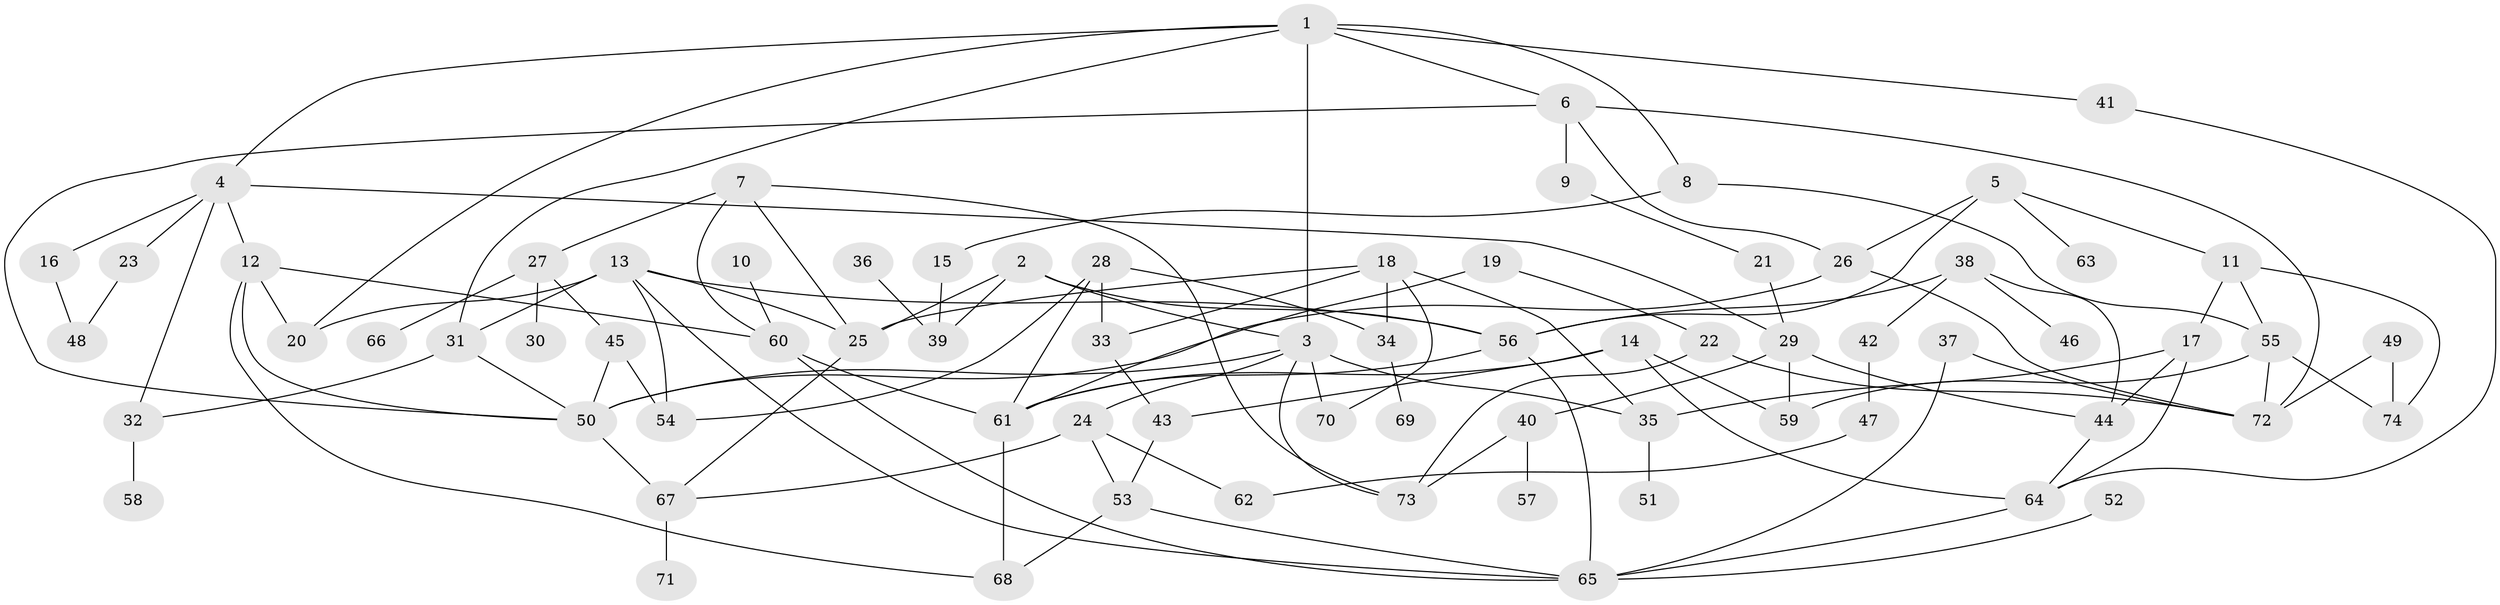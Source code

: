 // original degree distribution, {7: 0.024390243902439025, 5: 0.04878048780487805, 4: 0.17073170731707318, 6: 0.04065040650406504, 2: 0.2764227642276423, 3: 0.21951219512195122, 1: 0.21138211382113822, 8: 0.008130081300813009}
// Generated by graph-tools (version 1.1) at 2025/36/03/04/25 23:36:04]
// undirected, 74 vertices, 124 edges
graph export_dot {
  node [color=gray90,style=filled];
  1;
  2;
  3;
  4;
  5;
  6;
  7;
  8;
  9;
  10;
  11;
  12;
  13;
  14;
  15;
  16;
  17;
  18;
  19;
  20;
  21;
  22;
  23;
  24;
  25;
  26;
  27;
  28;
  29;
  30;
  31;
  32;
  33;
  34;
  35;
  36;
  37;
  38;
  39;
  40;
  41;
  42;
  43;
  44;
  45;
  46;
  47;
  48;
  49;
  50;
  51;
  52;
  53;
  54;
  55;
  56;
  57;
  58;
  59;
  60;
  61;
  62;
  63;
  64;
  65;
  66;
  67;
  68;
  69;
  70;
  71;
  72;
  73;
  74;
  1 -- 3 [weight=1.0];
  1 -- 4 [weight=1.0];
  1 -- 6 [weight=1.0];
  1 -- 8 [weight=1.0];
  1 -- 20 [weight=1.0];
  1 -- 31 [weight=1.0];
  1 -- 41 [weight=1.0];
  2 -- 3 [weight=1.0];
  2 -- 25 [weight=1.0];
  2 -- 39 [weight=1.0];
  2 -- 56 [weight=1.0];
  3 -- 24 [weight=1.0];
  3 -- 35 [weight=1.0];
  3 -- 50 [weight=1.0];
  3 -- 70 [weight=1.0];
  3 -- 73 [weight=1.0];
  4 -- 12 [weight=1.0];
  4 -- 16 [weight=1.0];
  4 -- 23 [weight=1.0];
  4 -- 29 [weight=1.0];
  4 -- 32 [weight=1.0];
  5 -- 11 [weight=1.0];
  5 -- 26 [weight=1.0];
  5 -- 56 [weight=1.0];
  5 -- 63 [weight=1.0];
  6 -- 9 [weight=1.0];
  6 -- 26 [weight=1.0];
  6 -- 50 [weight=1.0];
  6 -- 72 [weight=1.0];
  7 -- 25 [weight=1.0];
  7 -- 27 [weight=1.0];
  7 -- 60 [weight=1.0];
  7 -- 73 [weight=1.0];
  8 -- 15 [weight=1.0];
  8 -- 55 [weight=1.0];
  9 -- 21 [weight=1.0];
  10 -- 60 [weight=1.0];
  11 -- 17 [weight=1.0];
  11 -- 55 [weight=1.0];
  11 -- 74 [weight=1.0];
  12 -- 20 [weight=1.0];
  12 -- 50 [weight=1.0];
  12 -- 60 [weight=1.0];
  12 -- 68 [weight=1.0];
  13 -- 20 [weight=1.0];
  13 -- 25 [weight=1.0];
  13 -- 31 [weight=1.0];
  13 -- 54 [weight=1.0];
  13 -- 56 [weight=1.0];
  13 -- 65 [weight=1.0];
  14 -- 43 [weight=1.0];
  14 -- 59 [weight=1.0];
  14 -- 61 [weight=1.0];
  14 -- 64 [weight=1.0];
  15 -- 39 [weight=1.0];
  16 -- 48 [weight=1.0];
  17 -- 35 [weight=1.0];
  17 -- 44 [weight=1.0];
  17 -- 64 [weight=1.0];
  18 -- 25 [weight=1.0];
  18 -- 33 [weight=1.0];
  18 -- 34 [weight=1.0];
  18 -- 35 [weight=1.0];
  18 -- 70 [weight=1.0];
  19 -- 22 [weight=1.0];
  19 -- 61 [weight=1.0];
  21 -- 29 [weight=2.0];
  22 -- 72 [weight=1.0];
  22 -- 73 [weight=1.0];
  23 -- 48 [weight=1.0];
  24 -- 53 [weight=1.0];
  24 -- 62 [weight=1.0];
  24 -- 67 [weight=1.0];
  25 -- 67 [weight=1.0];
  26 -- 50 [weight=1.0];
  26 -- 72 [weight=1.0];
  27 -- 30 [weight=1.0];
  27 -- 45 [weight=1.0];
  27 -- 66 [weight=1.0];
  28 -- 33 [weight=1.0];
  28 -- 34 [weight=1.0];
  28 -- 54 [weight=1.0];
  28 -- 61 [weight=1.0];
  29 -- 40 [weight=1.0];
  29 -- 44 [weight=1.0];
  29 -- 59 [weight=1.0];
  31 -- 32 [weight=1.0];
  31 -- 50 [weight=1.0];
  32 -- 58 [weight=1.0];
  33 -- 43 [weight=1.0];
  34 -- 69 [weight=1.0];
  35 -- 51 [weight=1.0];
  36 -- 39 [weight=1.0];
  37 -- 65 [weight=1.0];
  37 -- 72 [weight=1.0];
  38 -- 42 [weight=1.0];
  38 -- 44 [weight=1.0];
  38 -- 46 [weight=1.0];
  38 -- 56 [weight=1.0];
  40 -- 57 [weight=1.0];
  40 -- 73 [weight=1.0];
  41 -- 64 [weight=1.0];
  42 -- 47 [weight=1.0];
  43 -- 53 [weight=1.0];
  44 -- 64 [weight=1.0];
  45 -- 50 [weight=1.0];
  45 -- 54 [weight=1.0];
  47 -- 62 [weight=1.0];
  49 -- 72 [weight=1.0];
  49 -- 74 [weight=1.0];
  50 -- 67 [weight=1.0];
  52 -- 65 [weight=1.0];
  53 -- 65 [weight=1.0];
  53 -- 68 [weight=1.0];
  55 -- 59 [weight=1.0];
  55 -- 72 [weight=1.0];
  55 -- 74 [weight=1.0];
  56 -- 61 [weight=1.0];
  56 -- 65 [weight=1.0];
  60 -- 61 [weight=1.0];
  60 -- 65 [weight=1.0];
  61 -- 68 [weight=1.0];
  64 -- 65 [weight=1.0];
  67 -- 71 [weight=1.0];
}
